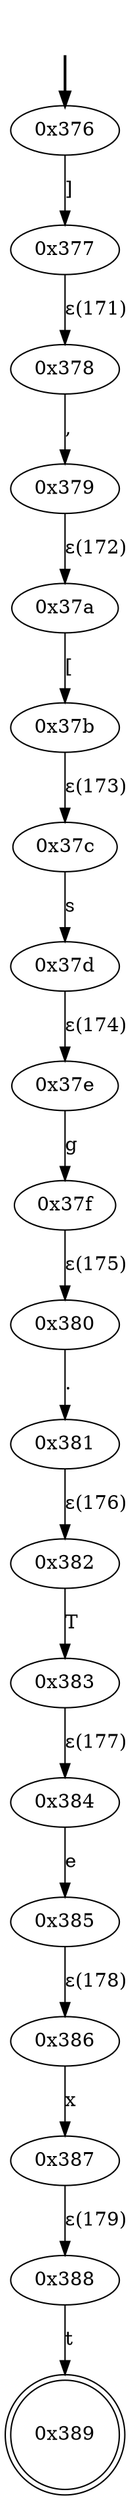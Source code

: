 digraph {
	fake [style=invisible]
	"0x376" [root=true]
	"0x377"
	"0x378"
	"0x379"
	"0x37a"
	"0x37b"
	"0x37c"
	"0x37d"
	"0x37e"
	"0x37f"
	"0x380"
	"0x381"
	"0x382"
	"0x383"
	"0x384"
	"0x385"
	"0x386"
	"0x387"
	"0x388"
	"0x389" [shape=doublecircle]
	fake -> "0x376" [style=bold]
	"0x376" -> "0x377" [label="]"]
	"0x378" -> "0x379" [label=","]
	"0x377" -> "0x378" [label="ε(171)"]
	"0x37a" -> "0x37b" [label="["]
	"0x379" -> "0x37a" [label="ε(172)"]
	"0x37c" -> "0x37d" [label=s]
	"0x37b" -> "0x37c" [label="ε(173)"]
	"0x37e" -> "0x37f" [label=g]
	"0x37d" -> "0x37e" [label="ε(174)"]
	"0x380" -> "0x381" [label="."]
	"0x37f" -> "0x380" [label="ε(175)"]
	"0x382" -> "0x383" [label=T]
	"0x381" -> "0x382" [label="ε(176)"]
	"0x384" -> "0x385" [label=e]
	"0x383" -> "0x384" [label="ε(177)"]
	"0x386" -> "0x387" [label=x]
	"0x385" -> "0x386" [label="ε(178)"]
	"0x388" -> "0x389" [label=t]
	"0x387" -> "0x388" [label="ε(179)"]
}
